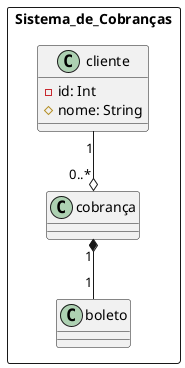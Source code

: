 @startuml sisDeCobrança
  package Sistema_de_Cobranças <<rectangle>> {
    class cliente {
      - id: Int
      # nome: String
    }
    class cobrança {
      
    }
    cliente "1" --o "0..*" cobrança
    class boleto {}
    cobrança "1" *-- "1" boleto
  }
@enduml